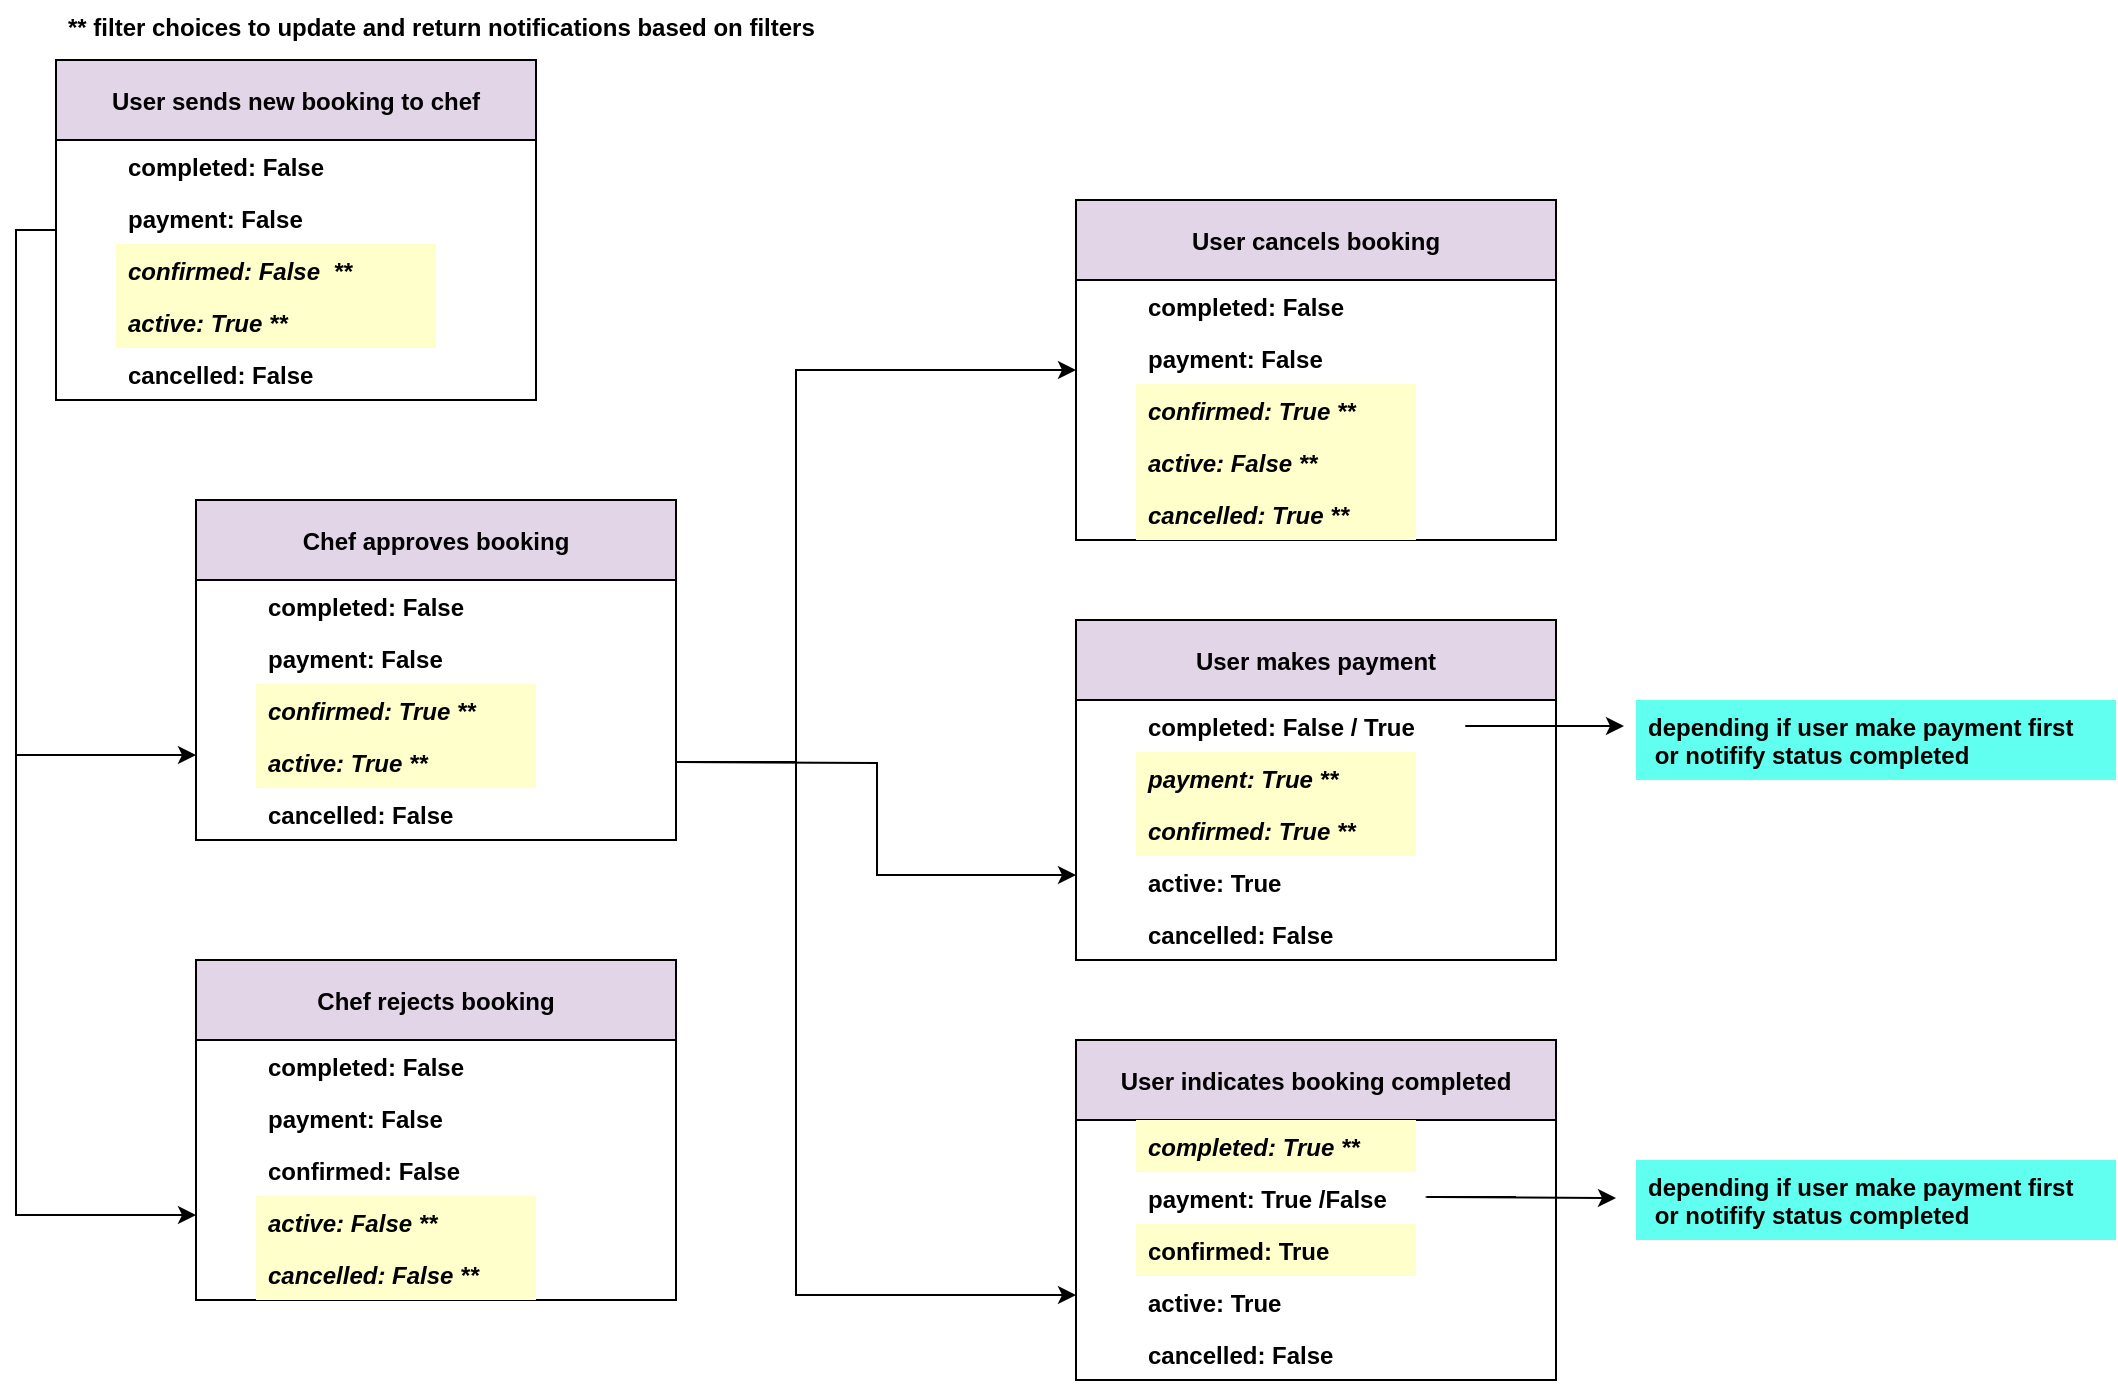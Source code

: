 <mxfile version="14.6.6" type="device"><diagram id="C5RBs43oDa-KdzZeNtuy" name="Page-1"><mxGraphModel dx="926" dy="722" grid="1" gridSize="10" guides="1" tooltips="1" connect="1" arrows="1" fold="1" page="1" pageScale="1" pageWidth="827" pageHeight="1169" math="0" shadow="0"><root><mxCell id="WIyWlLk6GJQsqaUBKTNV-0"/><mxCell id="WIyWlLk6GJQsqaUBKTNV-1" parent="WIyWlLk6GJQsqaUBKTNV-0"/><mxCell id="yMt74VUPfMmV9wDvXkpE-15" style="edgeStyle=orthogonalEdgeStyle;rounded=0;orthogonalLoop=1;jettySize=auto;html=1;exitX=0;exitY=0.5;exitDx=0;exitDy=0;entryX=0;entryY=0.75;entryDx=0;entryDy=0;" parent="WIyWlLk6GJQsqaUBKTNV-1" source="yMt74VUPfMmV9wDvXkpE-2" target="yMt74VUPfMmV9wDvXkpE-9" edge="1"><mxGeometry relative="1" as="geometry"/></mxCell><mxCell id="yMt74VUPfMmV9wDvXkpE-22" style="edgeStyle=orthogonalEdgeStyle;rounded=0;orthogonalLoop=1;jettySize=auto;html=1;exitX=0;exitY=0.5;exitDx=0;exitDy=0;entryX=0;entryY=0.75;entryDx=0;entryDy=0;" parent="WIyWlLk6GJQsqaUBKTNV-1" source="yMt74VUPfMmV9wDvXkpE-2" target="yMt74VUPfMmV9wDvXkpE-16" edge="1"><mxGeometry relative="1" as="geometry"/></mxCell><mxCell id="yMt74VUPfMmV9wDvXkpE-2" value="User sends new booking to chef" style="swimlane;fillColor=#E1D5E7;startSize=40;" parent="WIyWlLk6GJQsqaUBKTNV-1" vertex="1"><mxGeometry x="920" y="100" width="240" height="170" as="geometry"/></mxCell><mxCell id="yMt74VUPfMmV9wDvXkpE-4" value="payment: False" style="text;align=left;verticalAlign=top;spacingLeft=4;spacingRight=4;overflow=hidden;rotatable=0;points=[[0,0.5],[1,0.5]];portConstraint=eastwest;rounded=0;shadow=0;html=0;fontStyle=1" parent="yMt74VUPfMmV9wDvXkpE-2" vertex="1"><mxGeometry x="30" y="66" width="210" height="26" as="geometry"/></mxCell><mxCell id="yMt74VUPfMmV9wDvXkpE-5" value="confirmed: False  **" style="text;align=left;verticalAlign=top;spacingLeft=4;spacingRight=4;overflow=hidden;rotatable=0;points=[[0,0.5],[1,0.5]];portConstraint=eastwest;rounded=0;shadow=0;html=0;fontStyle=3;strokeColor=none;fillColor=#FFFFCC;" parent="yMt74VUPfMmV9wDvXkpE-2" vertex="1"><mxGeometry x="30" y="92" width="160" height="26" as="geometry"/></mxCell><mxCell id="yMt74VUPfMmV9wDvXkpE-6" value="active: True **" style="text;align=left;verticalAlign=top;spacingLeft=4;spacingRight=4;overflow=hidden;rotatable=0;points=[[0,0.5],[1,0.5]];portConstraint=eastwest;rounded=0;shadow=0;html=0;fontStyle=3;fillColor=#FFFFCC;" parent="yMt74VUPfMmV9wDvXkpE-2" vertex="1"><mxGeometry x="30" y="118" width="160" height="26" as="geometry"/></mxCell><mxCell id="yMt74VUPfMmV9wDvXkpE-7" value="cancelled: False" style="text;align=left;verticalAlign=top;spacingLeft=4;spacingRight=4;overflow=hidden;rotatable=0;points=[[0,0.5],[1,0.5]];portConstraint=eastwest;rounded=0;shadow=0;html=0;fontStyle=1" parent="yMt74VUPfMmV9wDvXkpE-2" vertex="1"><mxGeometry x="30" y="144" width="210" height="26" as="geometry"/></mxCell><mxCell id="yMt74VUPfMmV9wDvXkpE-8" value="completed: False" style="text;align=left;verticalAlign=top;spacingLeft=4;spacingRight=4;overflow=hidden;rotatable=0;points=[[0,0.5],[1,0.5]];portConstraint=eastwest;fontStyle=1" parent="yMt74VUPfMmV9wDvXkpE-2" vertex="1"><mxGeometry x="30" y="40" width="210" height="26" as="geometry"/></mxCell><mxCell id="yMt74VUPfMmV9wDvXkpE-3" value="** filter choices to update and return notifications based on filters" style="text;align=left;verticalAlign=top;spacingLeft=4;spacingRight=4;overflow=hidden;rotatable=0;points=[[0,0.5],[1,0.5]];portConstraint=eastwest;fontStyle=1" parent="WIyWlLk6GJQsqaUBKTNV-1" vertex="1"><mxGeometry x="920" y="70" width="480" height="26" as="geometry"/></mxCell><mxCell id="yMt74VUPfMmV9wDvXkpE-9" value="Chef rejects booking" style="swimlane;fillColor=#E1D5E7;startSize=40;" parent="WIyWlLk6GJQsqaUBKTNV-1" vertex="1"><mxGeometry x="990" y="550" width="240" height="170" as="geometry"/></mxCell><mxCell id="yMt74VUPfMmV9wDvXkpE-10" value="payment: False" style="text;align=left;verticalAlign=top;spacingLeft=4;spacingRight=4;overflow=hidden;rotatable=0;points=[[0,0.5],[1,0.5]];portConstraint=eastwest;rounded=0;shadow=0;html=0;fontStyle=1" parent="yMt74VUPfMmV9wDvXkpE-9" vertex="1"><mxGeometry x="30" y="66" width="210" height="26" as="geometry"/></mxCell><mxCell id="yMt74VUPfMmV9wDvXkpE-11" value="confirmed: False" style="text;align=left;verticalAlign=top;spacingLeft=4;spacingRight=4;overflow=hidden;rotatable=0;points=[[0,0.5],[1,0.5]];portConstraint=eastwest;rounded=0;shadow=0;html=0;fontStyle=1" parent="yMt74VUPfMmV9wDvXkpE-9" vertex="1"><mxGeometry x="30" y="92" width="210" height="26" as="geometry"/></mxCell><mxCell id="yMt74VUPfMmV9wDvXkpE-12" value="active: False **" style="text;align=left;verticalAlign=top;spacingLeft=4;spacingRight=4;overflow=hidden;rotatable=0;points=[[0,0.5],[1,0.5]];portConstraint=eastwest;rounded=0;shadow=0;html=0;fontStyle=3;fillColor=#FFFFCC;" parent="yMt74VUPfMmV9wDvXkpE-9" vertex="1"><mxGeometry x="30" y="118" width="140" height="26" as="geometry"/></mxCell><mxCell id="yMt74VUPfMmV9wDvXkpE-13" value="cancelled: False **" style="text;align=left;verticalAlign=top;spacingLeft=4;spacingRight=4;overflow=hidden;rotatable=0;points=[[0,0.5],[1,0.5]];portConstraint=eastwest;rounded=0;shadow=0;html=0;fontStyle=3;fillColor=#FFFFCC;" parent="yMt74VUPfMmV9wDvXkpE-9" vertex="1"><mxGeometry x="30" y="144" width="140" height="26" as="geometry"/></mxCell><mxCell id="yMt74VUPfMmV9wDvXkpE-14" value="completed: False" style="text;align=left;verticalAlign=top;spacingLeft=4;spacingRight=4;overflow=hidden;rotatable=0;points=[[0,0.5],[1,0.5]];portConstraint=eastwest;fontStyle=1" parent="yMt74VUPfMmV9wDvXkpE-9" vertex="1"><mxGeometry x="30" y="40" width="210" height="26" as="geometry"/></mxCell><mxCell id="yMt74VUPfMmV9wDvXkpE-16" value="Chef approves booking" style="swimlane;fillColor=#E1D5E7;startSize=40;" parent="WIyWlLk6GJQsqaUBKTNV-1" vertex="1"><mxGeometry x="990" y="320" width="240" height="170" as="geometry"/></mxCell><mxCell id="yMt74VUPfMmV9wDvXkpE-17" value="payment: False" style="text;align=left;verticalAlign=top;spacingLeft=4;spacingRight=4;overflow=hidden;rotatable=0;points=[[0,0.5],[1,0.5]];portConstraint=eastwest;rounded=0;shadow=0;html=0;fontStyle=1" parent="yMt74VUPfMmV9wDvXkpE-16" vertex="1"><mxGeometry x="30" y="66" width="210" height="26" as="geometry"/></mxCell><mxCell id="yMt74VUPfMmV9wDvXkpE-18" value="confirmed: True **" style="text;align=left;verticalAlign=top;spacingLeft=4;spacingRight=4;overflow=hidden;rotatable=0;points=[[0,0.5],[1,0.5]];portConstraint=eastwest;rounded=0;shadow=0;html=0;fontStyle=3;fillColor=#FFFFCC;" parent="yMt74VUPfMmV9wDvXkpE-16" vertex="1"><mxGeometry x="30" y="92" width="140" height="26" as="geometry"/></mxCell><mxCell id="yMt74VUPfMmV9wDvXkpE-19" value="active: True **" style="text;align=left;verticalAlign=top;spacingLeft=4;spacingRight=4;overflow=hidden;rotatable=0;points=[[0,0.5],[1,0.5]];portConstraint=eastwest;rounded=0;shadow=0;html=0;fontStyle=3;fillColor=#FFFFCC;" parent="yMt74VUPfMmV9wDvXkpE-16" vertex="1"><mxGeometry x="30" y="118" width="140" height="26" as="geometry"/></mxCell><mxCell id="yMt74VUPfMmV9wDvXkpE-20" value="cancelled: False" style="text;align=left;verticalAlign=top;spacingLeft=4;spacingRight=4;overflow=hidden;rotatable=0;points=[[0,0.5],[1,0.5]];portConstraint=eastwest;rounded=0;shadow=0;html=0;fontStyle=1" parent="yMt74VUPfMmV9wDvXkpE-16" vertex="1"><mxGeometry x="30" y="144" width="210" height="26" as="geometry"/></mxCell><mxCell id="yMt74VUPfMmV9wDvXkpE-21" value="completed: False" style="text;align=left;verticalAlign=top;spacingLeft=4;spacingRight=4;overflow=hidden;rotatable=0;points=[[0,0.5],[1,0.5]];portConstraint=eastwest;fontStyle=1" parent="yMt74VUPfMmV9wDvXkpE-16" vertex="1"><mxGeometry x="30" y="40" width="210" height="26" as="geometry"/></mxCell><mxCell id="yMt74VUPfMmV9wDvXkpE-23" value="User cancels booking" style="swimlane;fillColor=#E1D5E7;startSize=40;" parent="WIyWlLk6GJQsqaUBKTNV-1" vertex="1"><mxGeometry x="1430" y="170" width="240" height="170" as="geometry"/></mxCell><mxCell id="yMt74VUPfMmV9wDvXkpE-24" value="payment: False" style="text;align=left;verticalAlign=top;spacingLeft=4;spacingRight=4;overflow=hidden;rotatable=0;points=[[0,0.5],[1,0.5]];portConstraint=eastwest;rounded=0;shadow=0;html=0;fontStyle=1" parent="yMt74VUPfMmV9wDvXkpE-23" vertex="1"><mxGeometry x="30" y="66" width="210" height="26" as="geometry"/></mxCell><mxCell id="yMt74VUPfMmV9wDvXkpE-25" value="confirmed: True **" style="text;align=left;verticalAlign=top;spacingLeft=4;spacingRight=4;overflow=hidden;rotatable=0;points=[[0,0.5],[1,0.5]];portConstraint=eastwest;rounded=0;shadow=0;html=0;fontStyle=3;fillColor=#FFFFCC;" parent="yMt74VUPfMmV9wDvXkpE-23" vertex="1"><mxGeometry x="30" y="92" width="140" height="26" as="geometry"/></mxCell><mxCell id="yMt74VUPfMmV9wDvXkpE-26" value="active: False **" style="text;align=left;verticalAlign=top;spacingLeft=4;spacingRight=4;overflow=hidden;rotatable=0;points=[[0,0.5],[1,0.5]];portConstraint=eastwest;rounded=0;shadow=0;html=0;fontStyle=3;fillColor=#FFFFCC;" parent="yMt74VUPfMmV9wDvXkpE-23" vertex="1"><mxGeometry x="30" y="118" width="140" height="26" as="geometry"/></mxCell><mxCell id="yMt74VUPfMmV9wDvXkpE-27" value="cancelled: True **" style="text;align=left;verticalAlign=top;spacingLeft=4;spacingRight=4;overflow=hidden;rotatable=0;points=[[0,0.5],[1,0.5]];portConstraint=eastwest;rounded=0;shadow=0;html=0;fontStyle=3;fillColor=#FFFFCC;" parent="yMt74VUPfMmV9wDvXkpE-23" vertex="1"><mxGeometry x="30" y="144" width="140" height="26" as="geometry"/></mxCell><mxCell id="yMt74VUPfMmV9wDvXkpE-28" value="completed: False" style="text;align=left;verticalAlign=top;spacingLeft=4;spacingRight=4;overflow=hidden;rotatable=0;points=[[0,0.5],[1,0.5]];portConstraint=eastwest;fontStyle=1" parent="yMt74VUPfMmV9wDvXkpE-23" vertex="1"><mxGeometry x="30" y="40" width="210" height="26" as="geometry"/></mxCell><mxCell id="HB6YNLFjeV9-GgvCaFiU-0" style="edgeStyle=orthogonalEdgeStyle;rounded=0;orthogonalLoop=1;jettySize=auto;html=1;entryX=0;entryY=0.5;entryDx=0;entryDy=0;" edge="1" parent="WIyWlLk6GJQsqaUBKTNV-1" target="yMt74VUPfMmV9wDvXkpE-23"><mxGeometry relative="1" as="geometry"><mxPoint x="1230" y="451" as="sourcePoint"/><Array as="points"><mxPoint x="1290" y="451"/><mxPoint x="1290" y="255"/></Array></mxGeometry></mxCell><mxCell id="HB6YNLFjeV9-GgvCaFiU-1" value="User makes payment" style="swimlane;fillColor=#E1D5E7;startSize=40;" vertex="1" parent="WIyWlLk6GJQsqaUBKTNV-1"><mxGeometry x="1430" y="380" width="240" height="170" as="geometry"/></mxCell><mxCell id="HB6YNLFjeV9-GgvCaFiU-2" value="payment: True **" style="text;align=left;verticalAlign=top;spacingLeft=4;spacingRight=4;overflow=hidden;rotatable=0;points=[[0,0.5],[1,0.5]];portConstraint=eastwest;rounded=0;shadow=0;html=0;fontStyle=3;fillColor=#FFFFCC;" vertex="1" parent="HB6YNLFjeV9-GgvCaFiU-1"><mxGeometry x="30" y="66" width="140" height="26" as="geometry"/></mxCell><mxCell id="HB6YNLFjeV9-GgvCaFiU-3" value="confirmed: True **" style="text;align=left;verticalAlign=top;spacingLeft=4;spacingRight=4;overflow=hidden;rotatable=0;points=[[0,0.5],[1,0.5]];portConstraint=eastwest;rounded=0;shadow=0;html=0;fontStyle=3;fillColor=#FFFFCC;" vertex="1" parent="HB6YNLFjeV9-GgvCaFiU-1"><mxGeometry x="30" y="92" width="140" height="26" as="geometry"/></mxCell><mxCell id="HB6YNLFjeV9-GgvCaFiU-4" value="active: True" style="text;align=left;verticalAlign=top;spacingLeft=4;spacingRight=4;overflow=hidden;rotatable=0;points=[[0,0.5],[1,0.5]];portConstraint=eastwest;rounded=0;shadow=0;html=0;fontStyle=1" vertex="1" parent="HB6YNLFjeV9-GgvCaFiU-1"><mxGeometry x="30" y="118" width="210" height="26" as="geometry"/></mxCell><mxCell id="HB6YNLFjeV9-GgvCaFiU-5" value="cancelled: False" style="text;align=left;verticalAlign=top;spacingLeft=4;spacingRight=4;overflow=hidden;rotatable=0;points=[[0,0.5],[1,0.5]];portConstraint=eastwest;rounded=0;shadow=0;html=0;fontStyle=1" vertex="1" parent="HB6YNLFjeV9-GgvCaFiU-1"><mxGeometry x="30" y="144" width="210" height="26" as="geometry"/></mxCell><mxCell id="HB6YNLFjeV9-GgvCaFiU-6" value="completed: False / True" style="text;align=left;verticalAlign=top;spacingLeft=4;spacingRight=4;overflow=hidden;rotatable=0;points=[[0,0.5],[1,0.5]];portConstraint=eastwest;fontStyle=1" vertex="1" parent="HB6YNLFjeV9-GgvCaFiU-1"><mxGeometry x="30" y="40" width="210" height="26" as="geometry"/></mxCell><mxCell id="HB6YNLFjeV9-GgvCaFiU-7" style="edgeStyle=orthogonalEdgeStyle;rounded=0;orthogonalLoop=1;jettySize=auto;html=1;entryX=0;entryY=0.75;entryDx=0;entryDy=0;" edge="1" parent="WIyWlLk6GJQsqaUBKTNV-1" target="HB6YNLFjeV9-GgvCaFiU-1"><mxGeometry relative="1" as="geometry"><mxPoint x="1230" y="451" as="sourcePoint"/></mxGeometry></mxCell><mxCell id="HB6YNLFjeV9-GgvCaFiU-8" value="User indicates booking completed" style="swimlane;fillColor=#E1D5E7;startSize=40;" vertex="1" parent="WIyWlLk6GJQsqaUBKTNV-1"><mxGeometry x="1430" y="590" width="240" height="170" as="geometry"/></mxCell><mxCell id="HB6YNLFjeV9-GgvCaFiU-9" value="payment: True /False " style="text;align=left;verticalAlign=top;spacingLeft=4;spacingRight=4;overflow=hidden;rotatable=0;points=[[0,0.5],[1,0.5]];portConstraint=eastwest;rounded=0;shadow=0;html=0;fontStyle=1" vertex="1" parent="HB6YNLFjeV9-GgvCaFiU-8"><mxGeometry x="30" y="66" width="210" height="26" as="geometry"/></mxCell><mxCell id="HB6YNLFjeV9-GgvCaFiU-10" value="confirmed: True " style="text;align=left;verticalAlign=top;spacingLeft=4;spacingRight=4;overflow=hidden;rotatable=0;points=[[0,0.5],[1,0.5]];portConstraint=eastwest;rounded=0;shadow=0;html=0;fontStyle=1;fillColor=#FFFFCC;" vertex="1" parent="HB6YNLFjeV9-GgvCaFiU-8"><mxGeometry x="30" y="92" width="140" height="26" as="geometry"/></mxCell><mxCell id="HB6YNLFjeV9-GgvCaFiU-11" value="active: True" style="text;align=left;verticalAlign=top;spacingLeft=4;spacingRight=4;overflow=hidden;rotatable=0;points=[[0,0.5],[1,0.5]];portConstraint=eastwest;rounded=0;shadow=0;html=0;fontStyle=1" vertex="1" parent="HB6YNLFjeV9-GgvCaFiU-8"><mxGeometry x="30" y="118" width="210" height="26" as="geometry"/></mxCell><mxCell id="HB6YNLFjeV9-GgvCaFiU-12" value="cancelled: False" style="text;align=left;verticalAlign=top;spacingLeft=4;spacingRight=4;overflow=hidden;rotatable=0;points=[[0,0.5],[1,0.5]];portConstraint=eastwest;rounded=0;shadow=0;html=0;fontStyle=1" vertex="1" parent="HB6YNLFjeV9-GgvCaFiU-8"><mxGeometry x="30" y="144" width="210" height="26" as="geometry"/></mxCell><mxCell id="HB6YNLFjeV9-GgvCaFiU-13" value="completed: True **" style="text;align=left;verticalAlign=top;spacingLeft=4;spacingRight=4;overflow=hidden;rotatable=0;points=[[0,0.5],[1,0.5]];portConstraint=eastwest;fontStyle=3;fillColor=#FFFFCC;" vertex="1" parent="HB6YNLFjeV9-GgvCaFiU-8"><mxGeometry x="30" y="40" width="140" height="26" as="geometry"/></mxCell><mxCell id="HB6YNLFjeV9-GgvCaFiU-17" value="" style="endArrow=classic;html=1;" edge="1" parent="HB6YNLFjeV9-GgvCaFiU-8"><mxGeometry width="50" height="50" relative="1" as="geometry"><mxPoint x="220" y="78.5" as="sourcePoint"/><mxPoint x="270" y="79" as="targetPoint"/><Array as="points"><mxPoint x="170" y="78.5"/></Array></mxGeometry></mxCell><mxCell id="HB6YNLFjeV9-GgvCaFiU-14" style="edgeStyle=orthogonalEdgeStyle;rounded=0;orthogonalLoop=1;jettySize=auto;html=1;entryX=0;entryY=0.75;entryDx=0;entryDy=0;" edge="1" parent="WIyWlLk6GJQsqaUBKTNV-1" target="HB6YNLFjeV9-GgvCaFiU-8"><mxGeometry relative="1" as="geometry"><mxPoint x="1230" y="451" as="sourcePoint"/><Array as="points"><mxPoint x="1290" y="451"/><mxPoint x="1290" y="718"/></Array></mxGeometry></mxCell><mxCell id="HB6YNLFjeV9-GgvCaFiU-15" value="" style="endArrow=classic;html=1;" edge="1" parent="WIyWlLk6GJQsqaUBKTNV-1" source="HB6YNLFjeV9-GgvCaFiU-6"><mxGeometry width="50" height="50" relative="1" as="geometry"><mxPoint x="1654" y="460" as="sourcePoint"/><mxPoint x="1704" y="433" as="targetPoint"/><Array as="points"><mxPoint x="1620" y="433"/></Array></mxGeometry></mxCell><mxCell id="HB6YNLFjeV9-GgvCaFiU-18" value="depending if user make payment first&#10; or notifify status completed&#10;" style="text;align=left;verticalAlign=top;spacingLeft=4;spacingRight=4;overflow=hidden;rotatable=0;points=[[0,0.5],[1,0.5]];portConstraint=eastwest;fontStyle=1;fillColor=#61FFEF;" vertex="1" parent="WIyWlLk6GJQsqaUBKTNV-1"><mxGeometry x="1710" y="420" width="240" height="40" as="geometry"/></mxCell><mxCell id="HB6YNLFjeV9-GgvCaFiU-19" value="depending if user make payment first&#10; or notifify status completed&#10;" style="text;align=left;verticalAlign=top;spacingLeft=4;spacingRight=4;overflow=hidden;rotatable=0;points=[[0,0.5],[1,0.5]];portConstraint=eastwest;fontStyle=1;fillColor=#61FFEF;" vertex="1" parent="WIyWlLk6GJQsqaUBKTNV-1"><mxGeometry x="1710" y="650" width="240" height="40" as="geometry"/></mxCell></root></mxGraphModel></diagram></mxfile>